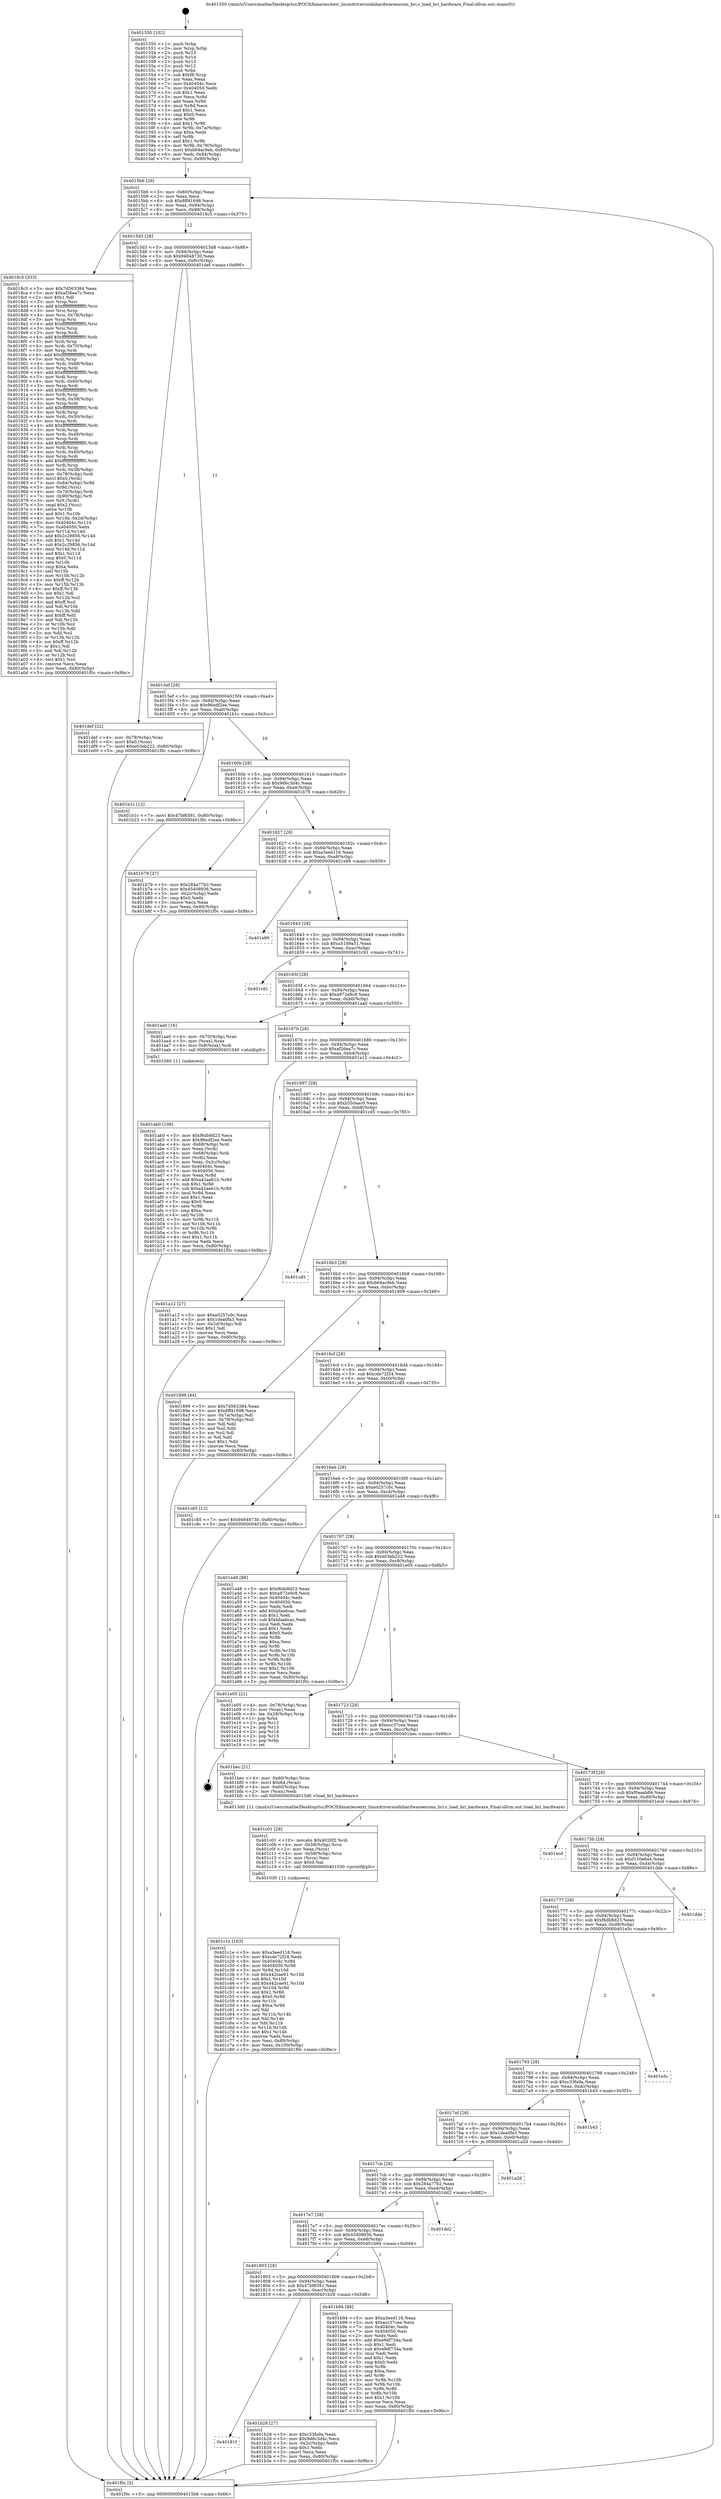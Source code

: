 digraph "0x401550" {
  label = "0x401550 (/mnt/c/Users/mathe/Desktop/tcc/POCII/binaries/extr_linuxdriversisdnhardwareeicons_bri.c_load_bri_hardware_Final-ollvm.out::main(0))"
  labelloc = "t"
  node[shape=record]

  Entry [label="",width=0.3,height=0.3,shape=circle,fillcolor=black,style=filled]
  "0x4015b6" [label="{
     0x4015b6 [29]\l
     | [instrs]\l
     &nbsp;&nbsp;0x4015b6 \<+3\>: mov -0x80(%rbp),%eax\l
     &nbsp;&nbsp;0x4015b9 \<+2\>: mov %eax,%ecx\l
     &nbsp;&nbsp;0x4015bb \<+6\>: sub $0x8ff41698,%ecx\l
     &nbsp;&nbsp;0x4015c1 \<+6\>: mov %eax,-0x94(%rbp)\l
     &nbsp;&nbsp;0x4015c7 \<+6\>: mov %ecx,-0x98(%rbp)\l
     &nbsp;&nbsp;0x4015cd \<+6\>: je 00000000004018c5 \<main+0x375\>\l
  }"]
  "0x4018c5" [label="{
     0x4018c5 [333]\l
     | [instrs]\l
     &nbsp;&nbsp;0x4018c5 \<+5\>: mov $0x7d563384,%eax\l
     &nbsp;&nbsp;0x4018ca \<+5\>: mov $0xaf26ea7c,%ecx\l
     &nbsp;&nbsp;0x4018cf \<+2\>: mov $0x1,%dl\l
     &nbsp;&nbsp;0x4018d1 \<+3\>: mov %rsp,%rsi\l
     &nbsp;&nbsp;0x4018d4 \<+4\>: add $0xfffffffffffffff0,%rsi\l
     &nbsp;&nbsp;0x4018d8 \<+3\>: mov %rsi,%rsp\l
     &nbsp;&nbsp;0x4018db \<+4\>: mov %rsi,-0x78(%rbp)\l
     &nbsp;&nbsp;0x4018df \<+3\>: mov %rsp,%rsi\l
     &nbsp;&nbsp;0x4018e2 \<+4\>: add $0xfffffffffffffff0,%rsi\l
     &nbsp;&nbsp;0x4018e6 \<+3\>: mov %rsi,%rsp\l
     &nbsp;&nbsp;0x4018e9 \<+3\>: mov %rsp,%rdi\l
     &nbsp;&nbsp;0x4018ec \<+4\>: add $0xfffffffffffffff0,%rdi\l
     &nbsp;&nbsp;0x4018f0 \<+3\>: mov %rdi,%rsp\l
     &nbsp;&nbsp;0x4018f3 \<+4\>: mov %rdi,-0x70(%rbp)\l
     &nbsp;&nbsp;0x4018f7 \<+3\>: mov %rsp,%rdi\l
     &nbsp;&nbsp;0x4018fa \<+4\>: add $0xfffffffffffffff0,%rdi\l
     &nbsp;&nbsp;0x4018fe \<+3\>: mov %rdi,%rsp\l
     &nbsp;&nbsp;0x401901 \<+4\>: mov %rdi,-0x68(%rbp)\l
     &nbsp;&nbsp;0x401905 \<+3\>: mov %rsp,%rdi\l
     &nbsp;&nbsp;0x401908 \<+4\>: add $0xfffffffffffffff0,%rdi\l
     &nbsp;&nbsp;0x40190c \<+3\>: mov %rdi,%rsp\l
     &nbsp;&nbsp;0x40190f \<+4\>: mov %rdi,-0x60(%rbp)\l
     &nbsp;&nbsp;0x401913 \<+3\>: mov %rsp,%rdi\l
     &nbsp;&nbsp;0x401916 \<+4\>: add $0xfffffffffffffff0,%rdi\l
     &nbsp;&nbsp;0x40191a \<+3\>: mov %rdi,%rsp\l
     &nbsp;&nbsp;0x40191d \<+4\>: mov %rdi,-0x58(%rbp)\l
     &nbsp;&nbsp;0x401921 \<+3\>: mov %rsp,%rdi\l
     &nbsp;&nbsp;0x401924 \<+4\>: add $0xfffffffffffffff0,%rdi\l
     &nbsp;&nbsp;0x401928 \<+3\>: mov %rdi,%rsp\l
     &nbsp;&nbsp;0x40192b \<+4\>: mov %rdi,-0x50(%rbp)\l
     &nbsp;&nbsp;0x40192f \<+3\>: mov %rsp,%rdi\l
     &nbsp;&nbsp;0x401932 \<+4\>: add $0xfffffffffffffff0,%rdi\l
     &nbsp;&nbsp;0x401936 \<+3\>: mov %rdi,%rsp\l
     &nbsp;&nbsp;0x401939 \<+4\>: mov %rdi,-0x48(%rbp)\l
     &nbsp;&nbsp;0x40193d \<+3\>: mov %rsp,%rdi\l
     &nbsp;&nbsp;0x401940 \<+4\>: add $0xfffffffffffffff0,%rdi\l
     &nbsp;&nbsp;0x401944 \<+3\>: mov %rdi,%rsp\l
     &nbsp;&nbsp;0x401947 \<+4\>: mov %rdi,-0x40(%rbp)\l
     &nbsp;&nbsp;0x40194b \<+3\>: mov %rsp,%rdi\l
     &nbsp;&nbsp;0x40194e \<+4\>: add $0xfffffffffffffff0,%rdi\l
     &nbsp;&nbsp;0x401952 \<+3\>: mov %rdi,%rsp\l
     &nbsp;&nbsp;0x401955 \<+4\>: mov %rdi,-0x38(%rbp)\l
     &nbsp;&nbsp;0x401959 \<+4\>: mov -0x78(%rbp),%rdi\l
     &nbsp;&nbsp;0x40195d \<+6\>: movl $0x0,(%rdi)\l
     &nbsp;&nbsp;0x401963 \<+7\>: mov -0x84(%rbp),%r8d\l
     &nbsp;&nbsp;0x40196a \<+3\>: mov %r8d,(%rsi)\l
     &nbsp;&nbsp;0x40196d \<+4\>: mov -0x70(%rbp),%rdi\l
     &nbsp;&nbsp;0x401971 \<+7\>: mov -0x90(%rbp),%r9\l
     &nbsp;&nbsp;0x401978 \<+3\>: mov %r9,(%rdi)\l
     &nbsp;&nbsp;0x40197b \<+3\>: cmpl $0x2,(%rsi)\l
     &nbsp;&nbsp;0x40197e \<+4\>: setne %r10b\l
     &nbsp;&nbsp;0x401982 \<+4\>: and $0x1,%r10b\l
     &nbsp;&nbsp;0x401986 \<+4\>: mov %r10b,-0x2d(%rbp)\l
     &nbsp;&nbsp;0x40198a \<+8\>: mov 0x40404c,%r11d\l
     &nbsp;&nbsp;0x401992 \<+7\>: mov 0x404050,%ebx\l
     &nbsp;&nbsp;0x401999 \<+3\>: mov %r11d,%r14d\l
     &nbsp;&nbsp;0x40199c \<+7\>: add $0x2c29856,%r14d\l
     &nbsp;&nbsp;0x4019a3 \<+4\>: sub $0x1,%r14d\l
     &nbsp;&nbsp;0x4019a7 \<+7\>: sub $0x2c29856,%r14d\l
     &nbsp;&nbsp;0x4019ae \<+4\>: imul %r14d,%r11d\l
     &nbsp;&nbsp;0x4019b2 \<+4\>: and $0x1,%r11d\l
     &nbsp;&nbsp;0x4019b6 \<+4\>: cmp $0x0,%r11d\l
     &nbsp;&nbsp;0x4019ba \<+4\>: sete %r10b\l
     &nbsp;&nbsp;0x4019be \<+3\>: cmp $0xa,%ebx\l
     &nbsp;&nbsp;0x4019c1 \<+4\>: setl %r15b\l
     &nbsp;&nbsp;0x4019c5 \<+3\>: mov %r10b,%r12b\l
     &nbsp;&nbsp;0x4019c8 \<+4\>: xor $0xff,%r12b\l
     &nbsp;&nbsp;0x4019cc \<+3\>: mov %r15b,%r13b\l
     &nbsp;&nbsp;0x4019cf \<+4\>: xor $0xff,%r13b\l
     &nbsp;&nbsp;0x4019d3 \<+3\>: xor $0x1,%dl\l
     &nbsp;&nbsp;0x4019d6 \<+3\>: mov %r12b,%sil\l
     &nbsp;&nbsp;0x4019d9 \<+4\>: and $0xff,%sil\l
     &nbsp;&nbsp;0x4019dd \<+3\>: and %dl,%r10b\l
     &nbsp;&nbsp;0x4019e0 \<+3\>: mov %r13b,%dil\l
     &nbsp;&nbsp;0x4019e3 \<+4\>: and $0xff,%dil\l
     &nbsp;&nbsp;0x4019e7 \<+3\>: and %dl,%r15b\l
     &nbsp;&nbsp;0x4019ea \<+3\>: or %r10b,%sil\l
     &nbsp;&nbsp;0x4019ed \<+3\>: or %r15b,%dil\l
     &nbsp;&nbsp;0x4019f0 \<+3\>: xor %dil,%sil\l
     &nbsp;&nbsp;0x4019f3 \<+3\>: or %r13b,%r12b\l
     &nbsp;&nbsp;0x4019f6 \<+4\>: xor $0xff,%r12b\l
     &nbsp;&nbsp;0x4019fa \<+3\>: or $0x1,%dl\l
     &nbsp;&nbsp;0x4019fd \<+3\>: and %dl,%r12b\l
     &nbsp;&nbsp;0x401a00 \<+3\>: or %r12b,%sil\l
     &nbsp;&nbsp;0x401a03 \<+4\>: test $0x1,%sil\l
     &nbsp;&nbsp;0x401a07 \<+3\>: cmovne %ecx,%eax\l
     &nbsp;&nbsp;0x401a0a \<+3\>: mov %eax,-0x80(%rbp)\l
     &nbsp;&nbsp;0x401a0d \<+5\>: jmp 0000000000401f0c \<main+0x9bc\>\l
  }"]
  "0x4015d3" [label="{
     0x4015d3 [28]\l
     | [instrs]\l
     &nbsp;&nbsp;0x4015d3 \<+5\>: jmp 00000000004015d8 \<main+0x88\>\l
     &nbsp;&nbsp;0x4015d8 \<+6\>: mov -0x94(%rbp),%eax\l
     &nbsp;&nbsp;0x4015de \<+5\>: sub $0x94848730,%eax\l
     &nbsp;&nbsp;0x4015e3 \<+6\>: mov %eax,-0x9c(%rbp)\l
     &nbsp;&nbsp;0x4015e9 \<+6\>: je 0000000000401def \<main+0x89f\>\l
  }"]
  Exit [label="",width=0.3,height=0.3,shape=circle,fillcolor=black,style=filled,peripheries=2]
  "0x401def" [label="{
     0x401def [22]\l
     | [instrs]\l
     &nbsp;&nbsp;0x401def \<+4\>: mov -0x78(%rbp),%rax\l
     &nbsp;&nbsp;0x401df3 \<+6\>: movl $0x0,(%rax)\l
     &nbsp;&nbsp;0x401df9 \<+7\>: movl $0xe03eb222,-0x80(%rbp)\l
     &nbsp;&nbsp;0x401e00 \<+5\>: jmp 0000000000401f0c \<main+0x9bc\>\l
  }"]
  "0x4015ef" [label="{
     0x4015ef [28]\l
     | [instrs]\l
     &nbsp;&nbsp;0x4015ef \<+5\>: jmp 00000000004015f4 \<main+0xa4\>\l
     &nbsp;&nbsp;0x4015f4 \<+6\>: mov -0x94(%rbp),%eax\l
     &nbsp;&nbsp;0x4015fa \<+5\>: sub $0x96edf2ee,%eax\l
     &nbsp;&nbsp;0x4015ff \<+6\>: mov %eax,-0xa0(%rbp)\l
     &nbsp;&nbsp;0x401605 \<+6\>: je 0000000000401b1c \<main+0x5cc\>\l
  }"]
  "0x401c1e" [label="{
     0x401c1e [103]\l
     | [instrs]\l
     &nbsp;&nbsp;0x401c1e \<+5\>: mov $0xa3eed116,%esi\l
     &nbsp;&nbsp;0x401c23 \<+5\>: mov $0xcde72f24,%edx\l
     &nbsp;&nbsp;0x401c28 \<+8\>: mov 0x40404c,%r8d\l
     &nbsp;&nbsp;0x401c30 \<+8\>: mov 0x404050,%r9d\l
     &nbsp;&nbsp;0x401c38 \<+3\>: mov %r8d,%r10d\l
     &nbsp;&nbsp;0x401c3b \<+7\>: sub $0x442cae91,%r10d\l
     &nbsp;&nbsp;0x401c42 \<+4\>: sub $0x1,%r10d\l
     &nbsp;&nbsp;0x401c46 \<+7\>: add $0x442cae91,%r10d\l
     &nbsp;&nbsp;0x401c4d \<+4\>: imul %r10d,%r8d\l
     &nbsp;&nbsp;0x401c51 \<+4\>: and $0x1,%r8d\l
     &nbsp;&nbsp;0x401c55 \<+4\>: cmp $0x0,%r8d\l
     &nbsp;&nbsp;0x401c59 \<+4\>: sete %r11b\l
     &nbsp;&nbsp;0x401c5d \<+4\>: cmp $0xa,%r9d\l
     &nbsp;&nbsp;0x401c61 \<+3\>: setl %bl\l
     &nbsp;&nbsp;0x401c64 \<+3\>: mov %r11b,%r14b\l
     &nbsp;&nbsp;0x401c67 \<+3\>: and %bl,%r14b\l
     &nbsp;&nbsp;0x401c6a \<+3\>: xor %bl,%r11b\l
     &nbsp;&nbsp;0x401c6d \<+3\>: or %r11b,%r14b\l
     &nbsp;&nbsp;0x401c70 \<+4\>: test $0x1,%r14b\l
     &nbsp;&nbsp;0x401c74 \<+3\>: cmovne %edx,%esi\l
     &nbsp;&nbsp;0x401c77 \<+3\>: mov %esi,-0x80(%rbp)\l
     &nbsp;&nbsp;0x401c7a \<+6\>: mov %eax,-0x100(%rbp)\l
     &nbsp;&nbsp;0x401c80 \<+5\>: jmp 0000000000401f0c \<main+0x9bc\>\l
  }"]
  "0x401b1c" [label="{
     0x401b1c [12]\l
     | [instrs]\l
     &nbsp;&nbsp;0x401b1c \<+7\>: movl $0x47bf6591,-0x80(%rbp)\l
     &nbsp;&nbsp;0x401b23 \<+5\>: jmp 0000000000401f0c \<main+0x9bc\>\l
  }"]
  "0x40160b" [label="{
     0x40160b [28]\l
     | [instrs]\l
     &nbsp;&nbsp;0x40160b \<+5\>: jmp 0000000000401610 \<main+0xc0\>\l
     &nbsp;&nbsp;0x401610 \<+6\>: mov -0x94(%rbp),%eax\l
     &nbsp;&nbsp;0x401616 \<+5\>: sub $0x9d6c3d4c,%eax\l
     &nbsp;&nbsp;0x40161b \<+6\>: mov %eax,-0xa4(%rbp)\l
     &nbsp;&nbsp;0x401621 \<+6\>: je 0000000000401b79 \<main+0x629\>\l
  }"]
  "0x401c01" [label="{
     0x401c01 [29]\l
     | [instrs]\l
     &nbsp;&nbsp;0x401c01 \<+10\>: movabs $0x4020f2,%rdi\l
     &nbsp;&nbsp;0x401c0b \<+4\>: mov -0x58(%rbp),%rcx\l
     &nbsp;&nbsp;0x401c0f \<+2\>: mov %eax,(%rcx)\l
     &nbsp;&nbsp;0x401c11 \<+4\>: mov -0x58(%rbp),%rcx\l
     &nbsp;&nbsp;0x401c15 \<+2\>: mov (%rcx),%esi\l
     &nbsp;&nbsp;0x401c17 \<+2\>: mov $0x0,%al\l
     &nbsp;&nbsp;0x401c19 \<+5\>: call 0000000000401030 \<printf@plt\>\l
     | [calls]\l
     &nbsp;&nbsp;0x401030 \{1\} (unknown)\l
  }"]
  "0x401b79" [label="{
     0x401b79 [27]\l
     | [instrs]\l
     &nbsp;&nbsp;0x401b79 \<+5\>: mov $0x284a77b2,%eax\l
     &nbsp;&nbsp;0x401b7e \<+5\>: mov $0x45408936,%ecx\l
     &nbsp;&nbsp;0x401b83 \<+3\>: mov -0x2c(%rbp),%edx\l
     &nbsp;&nbsp;0x401b86 \<+3\>: cmp $0x0,%edx\l
     &nbsp;&nbsp;0x401b89 \<+3\>: cmove %ecx,%eax\l
     &nbsp;&nbsp;0x401b8c \<+3\>: mov %eax,-0x80(%rbp)\l
     &nbsp;&nbsp;0x401b8f \<+5\>: jmp 0000000000401f0c \<main+0x9bc\>\l
  }"]
  "0x401627" [label="{
     0x401627 [28]\l
     | [instrs]\l
     &nbsp;&nbsp;0x401627 \<+5\>: jmp 000000000040162c \<main+0xdc\>\l
     &nbsp;&nbsp;0x40162c \<+6\>: mov -0x94(%rbp),%eax\l
     &nbsp;&nbsp;0x401632 \<+5\>: sub $0xa3eed116,%eax\l
     &nbsp;&nbsp;0x401637 \<+6\>: mov %eax,-0xa8(%rbp)\l
     &nbsp;&nbsp;0x40163d \<+6\>: je 0000000000401e89 \<main+0x939\>\l
  }"]
  "0x40181f" [label="{
     0x40181f\l
  }", style=dashed]
  "0x401e89" [label="{
     0x401e89\l
  }", style=dashed]
  "0x401643" [label="{
     0x401643 [28]\l
     | [instrs]\l
     &nbsp;&nbsp;0x401643 \<+5\>: jmp 0000000000401648 \<main+0xf8\>\l
     &nbsp;&nbsp;0x401648 \<+6\>: mov -0x94(%rbp),%eax\l
     &nbsp;&nbsp;0x40164e \<+5\>: sub $0xa5189a51,%eax\l
     &nbsp;&nbsp;0x401653 \<+6\>: mov %eax,-0xac(%rbp)\l
     &nbsp;&nbsp;0x401659 \<+6\>: je 0000000000401c91 \<main+0x741\>\l
  }"]
  "0x401b28" [label="{
     0x401b28 [27]\l
     | [instrs]\l
     &nbsp;&nbsp;0x401b28 \<+5\>: mov $0xc33fa9a,%eax\l
     &nbsp;&nbsp;0x401b2d \<+5\>: mov $0x9d6c3d4c,%ecx\l
     &nbsp;&nbsp;0x401b32 \<+3\>: mov -0x2c(%rbp),%edx\l
     &nbsp;&nbsp;0x401b35 \<+3\>: cmp $0x1,%edx\l
     &nbsp;&nbsp;0x401b38 \<+3\>: cmovl %ecx,%eax\l
     &nbsp;&nbsp;0x401b3b \<+3\>: mov %eax,-0x80(%rbp)\l
     &nbsp;&nbsp;0x401b3e \<+5\>: jmp 0000000000401f0c \<main+0x9bc\>\l
  }"]
  "0x401c91" [label="{
     0x401c91\l
  }", style=dashed]
  "0x40165f" [label="{
     0x40165f [28]\l
     | [instrs]\l
     &nbsp;&nbsp;0x40165f \<+5\>: jmp 0000000000401664 \<main+0x114\>\l
     &nbsp;&nbsp;0x401664 \<+6\>: mov -0x94(%rbp),%eax\l
     &nbsp;&nbsp;0x40166a \<+5\>: sub $0xa972e9c8,%eax\l
     &nbsp;&nbsp;0x40166f \<+6\>: mov %eax,-0xb0(%rbp)\l
     &nbsp;&nbsp;0x401675 \<+6\>: je 0000000000401aa0 \<main+0x550\>\l
  }"]
  "0x401803" [label="{
     0x401803 [28]\l
     | [instrs]\l
     &nbsp;&nbsp;0x401803 \<+5\>: jmp 0000000000401808 \<main+0x2b8\>\l
     &nbsp;&nbsp;0x401808 \<+6\>: mov -0x94(%rbp),%eax\l
     &nbsp;&nbsp;0x40180e \<+5\>: sub $0x47bf6591,%eax\l
     &nbsp;&nbsp;0x401813 \<+6\>: mov %eax,-0xec(%rbp)\l
     &nbsp;&nbsp;0x401819 \<+6\>: je 0000000000401b28 \<main+0x5d8\>\l
  }"]
  "0x401aa0" [label="{
     0x401aa0 [16]\l
     | [instrs]\l
     &nbsp;&nbsp;0x401aa0 \<+4\>: mov -0x70(%rbp),%rax\l
     &nbsp;&nbsp;0x401aa4 \<+3\>: mov (%rax),%rax\l
     &nbsp;&nbsp;0x401aa7 \<+4\>: mov 0x8(%rax),%rdi\l
     &nbsp;&nbsp;0x401aab \<+5\>: call 0000000000401040 \<atoi@plt\>\l
     | [calls]\l
     &nbsp;&nbsp;0x401040 \{1\} (unknown)\l
  }"]
  "0x40167b" [label="{
     0x40167b [28]\l
     | [instrs]\l
     &nbsp;&nbsp;0x40167b \<+5\>: jmp 0000000000401680 \<main+0x130\>\l
     &nbsp;&nbsp;0x401680 \<+6\>: mov -0x94(%rbp),%eax\l
     &nbsp;&nbsp;0x401686 \<+5\>: sub $0xaf26ea7c,%eax\l
     &nbsp;&nbsp;0x40168b \<+6\>: mov %eax,-0xb4(%rbp)\l
     &nbsp;&nbsp;0x401691 \<+6\>: je 0000000000401a12 \<main+0x4c2\>\l
  }"]
  "0x401b94" [label="{
     0x401b94 [88]\l
     | [instrs]\l
     &nbsp;&nbsp;0x401b94 \<+5\>: mov $0xa3eed116,%eax\l
     &nbsp;&nbsp;0x401b99 \<+5\>: mov $0xecc37cee,%ecx\l
     &nbsp;&nbsp;0x401b9e \<+7\>: mov 0x40404c,%edx\l
     &nbsp;&nbsp;0x401ba5 \<+7\>: mov 0x404050,%esi\l
     &nbsp;&nbsp;0x401bac \<+2\>: mov %edx,%edi\l
     &nbsp;&nbsp;0x401bae \<+6\>: add $0xe9df734a,%edi\l
     &nbsp;&nbsp;0x401bb4 \<+3\>: sub $0x1,%edi\l
     &nbsp;&nbsp;0x401bb7 \<+6\>: sub $0xe9df734a,%edi\l
     &nbsp;&nbsp;0x401bbd \<+3\>: imul %edi,%edx\l
     &nbsp;&nbsp;0x401bc0 \<+3\>: and $0x1,%edx\l
     &nbsp;&nbsp;0x401bc3 \<+3\>: cmp $0x0,%edx\l
     &nbsp;&nbsp;0x401bc6 \<+4\>: sete %r8b\l
     &nbsp;&nbsp;0x401bca \<+3\>: cmp $0xa,%esi\l
     &nbsp;&nbsp;0x401bcd \<+4\>: setl %r9b\l
     &nbsp;&nbsp;0x401bd1 \<+3\>: mov %r8b,%r10b\l
     &nbsp;&nbsp;0x401bd4 \<+3\>: and %r9b,%r10b\l
     &nbsp;&nbsp;0x401bd7 \<+3\>: xor %r9b,%r8b\l
     &nbsp;&nbsp;0x401bda \<+3\>: or %r8b,%r10b\l
     &nbsp;&nbsp;0x401bdd \<+4\>: test $0x1,%r10b\l
     &nbsp;&nbsp;0x401be1 \<+3\>: cmovne %ecx,%eax\l
     &nbsp;&nbsp;0x401be4 \<+3\>: mov %eax,-0x80(%rbp)\l
     &nbsp;&nbsp;0x401be7 \<+5\>: jmp 0000000000401f0c \<main+0x9bc\>\l
  }"]
  "0x401a12" [label="{
     0x401a12 [27]\l
     | [instrs]\l
     &nbsp;&nbsp;0x401a12 \<+5\>: mov $0xe0257c0c,%eax\l
     &nbsp;&nbsp;0x401a17 \<+5\>: mov $0x1dea0fa3,%ecx\l
     &nbsp;&nbsp;0x401a1c \<+3\>: mov -0x2d(%rbp),%dl\l
     &nbsp;&nbsp;0x401a1f \<+3\>: test $0x1,%dl\l
     &nbsp;&nbsp;0x401a22 \<+3\>: cmovne %ecx,%eax\l
     &nbsp;&nbsp;0x401a25 \<+3\>: mov %eax,-0x80(%rbp)\l
     &nbsp;&nbsp;0x401a28 \<+5\>: jmp 0000000000401f0c \<main+0x9bc\>\l
  }"]
  "0x401697" [label="{
     0x401697 [28]\l
     | [instrs]\l
     &nbsp;&nbsp;0x401697 \<+5\>: jmp 000000000040169c \<main+0x14c\>\l
     &nbsp;&nbsp;0x40169c \<+6\>: mov -0x94(%rbp),%eax\l
     &nbsp;&nbsp;0x4016a2 \<+5\>: sub $0xb350aac0,%eax\l
     &nbsp;&nbsp;0x4016a7 \<+6\>: mov %eax,-0xb8(%rbp)\l
     &nbsp;&nbsp;0x4016ad \<+6\>: je 0000000000401cd5 \<main+0x785\>\l
  }"]
  "0x4017e7" [label="{
     0x4017e7 [28]\l
     | [instrs]\l
     &nbsp;&nbsp;0x4017e7 \<+5\>: jmp 00000000004017ec \<main+0x29c\>\l
     &nbsp;&nbsp;0x4017ec \<+6\>: mov -0x94(%rbp),%eax\l
     &nbsp;&nbsp;0x4017f2 \<+5\>: sub $0x45408936,%eax\l
     &nbsp;&nbsp;0x4017f7 \<+6\>: mov %eax,-0xe8(%rbp)\l
     &nbsp;&nbsp;0x4017fd \<+6\>: je 0000000000401b94 \<main+0x644\>\l
  }"]
  "0x401cd5" [label="{
     0x401cd5\l
  }", style=dashed]
  "0x4016b3" [label="{
     0x4016b3 [28]\l
     | [instrs]\l
     &nbsp;&nbsp;0x4016b3 \<+5\>: jmp 00000000004016b8 \<main+0x168\>\l
     &nbsp;&nbsp;0x4016b8 \<+6\>: mov -0x94(%rbp),%eax\l
     &nbsp;&nbsp;0x4016be \<+5\>: sub $0xb64ac9eb,%eax\l
     &nbsp;&nbsp;0x4016c3 \<+6\>: mov %eax,-0xbc(%rbp)\l
     &nbsp;&nbsp;0x4016c9 \<+6\>: je 0000000000401899 \<main+0x349\>\l
  }"]
  "0x401dd2" [label="{
     0x401dd2\l
  }", style=dashed]
  "0x401899" [label="{
     0x401899 [44]\l
     | [instrs]\l
     &nbsp;&nbsp;0x401899 \<+5\>: mov $0x7d563384,%eax\l
     &nbsp;&nbsp;0x40189e \<+5\>: mov $0x8ff41698,%ecx\l
     &nbsp;&nbsp;0x4018a3 \<+3\>: mov -0x7a(%rbp),%dl\l
     &nbsp;&nbsp;0x4018a6 \<+4\>: mov -0x79(%rbp),%sil\l
     &nbsp;&nbsp;0x4018aa \<+3\>: mov %dl,%dil\l
     &nbsp;&nbsp;0x4018ad \<+3\>: and %sil,%dil\l
     &nbsp;&nbsp;0x4018b0 \<+3\>: xor %sil,%dl\l
     &nbsp;&nbsp;0x4018b3 \<+3\>: or %dl,%dil\l
     &nbsp;&nbsp;0x4018b6 \<+4\>: test $0x1,%dil\l
     &nbsp;&nbsp;0x4018ba \<+3\>: cmovne %ecx,%eax\l
     &nbsp;&nbsp;0x4018bd \<+3\>: mov %eax,-0x80(%rbp)\l
     &nbsp;&nbsp;0x4018c0 \<+5\>: jmp 0000000000401f0c \<main+0x9bc\>\l
  }"]
  "0x4016cf" [label="{
     0x4016cf [28]\l
     | [instrs]\l
     &nbsp;&nbsp;0x4016cf \<+5\>: jmp 00000000004016d4 \<main+0x184\>\l
     &nbsp;&nbsp;0x4016d4 \<+6\>: mov -0x94(%rbp),%eax\l
     &nbsp;&nbsp;0x4016da \<+5\>: sub $0xcde72f24,%eax\l
     &nbsp;&nbsp;0x4016df \<+6\>: mov %eax,-0xc0(%rbp)\l
     &nbsp;&nbsp;0x4016e5 \<+6\>: je 0000000000401c85 \<main+0x735\>\l
  }"]
  "0x401f0c" [label="{
     0x401f0c [5]\l
     | [instrs]\l
     &nbsp;&nbsp;0x401f0c \<+5\>: jmp 00000000004015b6 \<main+0x66\>\l
  }"]
  "0x401550" [label="{
     0x401550 [102]\l
     | [instrs]\l
     &nbsp;&nbsp;0x401550 \<+1\>: push %rbp\l
     &nbsp;&nbsp;0x401551 \<+3\>: mov %rsp,%rbp\l
     &nbsp;&nbsp;0x401554 \<+2\>: push %r15\l
     &nbsp;&nbsp;0x401556 \<+2\>: push %r14\l
     &nbsp;&nbsp;0x401558 \<+2\>: push %r13\l
     &nbsp;&nbsp;0x40155a \<+2\>: push %r12\l
     &nbsp;&nbsp;0x40155c \<+1\>: push %rbx\l
     &nbsp;&nbsp;0x40155d \<+7\>: sub $0xf8,%rsp\l
     &nbsp;&nbsp;0x401564 \<+2\>: xor %eax,%eax\l
     &nbsp;&nbsp;0x401566 \<+7\>: mov 0x40404c,%ecx\l
     &nbsp;&nbsp;0x40156d \<+7\>: mov 0x404050,%edx\l
     &nbsp;&nbsp;0x401574 \<+3\>: sub $0x1,%eax\l
     &nbsp;&nbsp;0x401577 \<+3\>: mov %ecx,%r8d\l
     &nbsp;&nbsp;0x40157a \<+3\>: add %eax,%r8d\l
     &nbsp;&nbsp;0x40157d \<+4\>: imul %r8d,%ecx\l
     &nbsp;&nbsp;0x401581 \<+3\>: and $0x1,%ecx\l
     &nbsp;&nbsp;0x401584 \<+3\>: cmp $0x0,%ecx\l
     &nbsp;&nbsp;0x401587 \<+4\>: sete %r9b\l
     &nbsp;&nbsp;0x40158b \<+4\>: and $0x1,%r9b\l
     &nbsp;&nbsp;0x40158f \<+4\>: mov %r9b,-0x7a(%rbp)\l
     &nbsp;&nbsp;0x401593 \<+3\>: cmp $0xa,%edx\l
     &nbsp;&nbsp;0x401596 \<+4\>: setl %r9b\l
     &nbsp;&nbsp;0x40159a \<+4\>: and $0x1,%r9b\l
     &nbsp;&nbsp;0x40159e \<+4\>: mov %r9b,-0x79(%rbp)\l
     &nbsp;&nbsp;0x4015a2 \<+7\>: movl $0xb64ac9eb,-0x80(%rbp)\l
     &nbsp;&nbsp;0x4015a9 \<+6\>: mov %edi,-0x84(%rbp)\l
     &nbsp;&nbsp;0x4015af \<+7\>: mov %rsi,-0x90(%rbp)\l
  }"]
  "0x4017cb" [label="{
     0x4017cb [28]\l
     | [instrs]\l
     &nbsp;&nbsp;0x4017cb \<+5\>: jmp 00000000004017d0 \<main+0x280\>\l
     &nbsp;&nbsp;0x4017d0 \<+6\>: mov -0x94(%rbp),%eax\l
     &nbsp;&nbsp;0x4017d6 \<+5\>: sub $0x284a77b2,%eax\l
     &nbsp;&nbsp;0x4017db \<+6\>: mov %eax,-0xe4(%rbp)\l
     &nbsp;&nbsp;0x4017e1 \<+6\>: je 0000000000401dd2 \<main+0x882\>\l
  }"]
  "0x401a2d" [label="{
     0x401a2d\l
  }", style=dashed]
  "0x401c85" [label="{
     0x401c85 [12]\l
     | [instrs]\l
     &nbsp;&nbsp;0x401c85 \<+7\>: movl $0x94848730,-0x80(%rbp)\l
     &nbsp;&nbsp;0x401c8c \<+5\>: jmp 0000000000401f0c \<main+0x9bc\>\l
  }"]
  "0x4016eb" [label="{
     0x4016eb [28]\l
     | [instrs]\l
     &nbsp;&nbsp;0x4016eb \<+5\>: jmp 00000000004016f0 \<main+0x1a0\>\l
     &nbsp;&nbsp;0x4016f0 \<+6\>: mov -0x94(%rbp),%eax\l
     &nbsp;&nbsp;0x4016f6 \<+5\>: sub $0xe0257c0c,%eax\l
     &nbsp;&nbsp;0x4016fb \<+6\>: mov %eax,-0xc4(%rbp)\l
     &nbsp;&nbsp;0x401701 \<+6\>: je 0000000000401a48 \<main+0x4f8\>\l
  }"]
  "0x4017af" [label="{
     0x4017af [28]\l
     | [instrs]\l
     &nbsp;&nbsp;0x4017af \<+5\>: jmp 00000000004017b4 \<main+0x264\>\l
     &nbsp;&nbsp;0x4017b4 \<+6\>: mov -0x94(%rbp),%eax\l
     &nbsp;&nbsp;0x4017ba \<+5\>: sub $0x1dea0fa3,%eax\l
     &nbsp;&nbsp;0x4017bf \<+6\>: mov %eax,-0xe0(%rbp)\l
     &nbsp;&nbsp;0x4017c5 \<+6\>: je 0000000000401a2d \<main+0x4dd\>\l
  }"]
  "0x401a48" [label="{
     0x401a48 [88]\l
     | [instrs]\l
     &nbsp;&nbsp;0x401a48 \<+5\>: mov $0xf6db8d23,%eax\l
     &nbsp;&nbsp;0x401a4d \<+5\>: mov $0xa972e9c8,%ecx\l
     &nbsp;&nbsp;0x401a52 \<+7\>: mov 0x40404c,%edx\l
     &nbsp;&nbsp;0x401a59 \<+7\>: mov 0x404050,%esi\l
     &nbsp;&nbsp;0x401a60 \<+2\>: mov %edx,%edi\l
     &nbsp;&nbsp;0x401a62 \<+6\>: add $0xbfaa6cac,%edi\l
     &nbsp;&nbsp;0x401a68 \<+3\>: sub $0x1,%edi\l
     &nbsp;&nbsp;0x401a6b \<+6\>: sub $0xbfaa6cac,%edi\l
     &nbsp;&nbsp;0x401a71 \<+3\>: imul %edi,%edx\l
     &nbsp;&nbsp;0x401a74 \<+3\>: and $0x1,%edx\l
     &nbsp;&nbsp;0x401a77 \<+3\>: cmp $0x0,%edx\l
     &nbsp;&nbsp;0x401a7a \<+4\>: sete %r8b\l
     &nbsp;&nbsp;0x401a7e \<+3\>: cmp $0xa,%esi\l
     &nbsp;&nbsp;0x401a81 \<+4\>: setl %r9b\l
     &nbsp;&nbsp;0x401a85 \<+3\>: mov %r8b,%r10b\l
     &nbsp;&nbsp;0x401a88 \<+3\>: and %r9b,%r10b\l
     &nbsp;&nbsp;0x401a8b \<+3\>: xor %r9b,%r8b\l
     &nbsp;&nbsp;0x401a8e \<+3\>: or %r8b,%r10b\l
     &nbsp;&nbsp;0x401a91 \<+4\>: test $0x1,%r10b\l
     &nbsp;&nbsp;0x401a95 \<+3\>: cmovne %ecx,%eax\l
     &nbsp;&nbsp;0x401a98 \<+3\>: mov %eax,-0x80(%rbp)\l
     &nbsp;&nbsp;0x401a9b \<+5\>: jmp 0000000000401f0c \<main+0x9bc\>\l
  }"]
  "0x401707" [label="{
     0x401707 [28]\l
     | [instrs]\l
     &nbsp;&nbsp;0x401707 \<+5\>: jmp 000000000040170c \<main+0x1bc\>\l
     &nbsp;&nbsp;0x40170c \<+6\>: mov -0x94(%rbp),%eax\l
     &nbsp;&nbsp;0x401712 \<+5\>: sub $0xe03eb222,%eax\l
     &nbsp;&nbsp;0x401717 \<+6\>: mov %eax,-0xc8(%rbp)\l
     &nbsp;&nbsp;0x40171d \<+6\>: je 0000000000401e05 \<main+0x8b5\>\l
  }"]
  "0x401ab0" [label="{
     0x401ab0 [108]\l
     | [instrs]\l
     &nbsp;&nbsp;0x401ab0 \<+5\>: mov $0xf6db8d23,%ecx\l
     &nbsp;&nbsp;0x401ab5 \<+5\>: mov $0x96edf2ee,%edx\l
     &nbsp;&nbsp;0x401aba \<+4\>: mov -0x68(%rbp),%rdi\l
     &nbsp;&nbsp;0x401abe \<+2\>: mov %eax,(%rdi)\l
     &nbsp;&nbsp;0x401ac0 \<+4\>: mov -0x68(%rbp),%rdi\l
     &nbsp;&nbsp;0x401ac4 \<+2\>: mov (%rdi),%eax\l
     &nbsp;&nbsp;0x401ac6 \<+3\>: mov %eax,-0x2c(%rbp)\l
     &nbsp;&nbsp;0x401ac9 \<+7\>: mov 0x40404c,%eax\l
     &nbsp;&nbsp;0x401ad0 \<+7\>: mov 0x404050,%esi\l
     &nbsp;&nbsp;0x401ad7 \<+3\>: mov %eax,%r8d\l
     &nbsp;&nbsp;0x401ada \<+7\>: add $0xa42aeb1b,%r8d\l
     &nbsp;&nbsp;0x401ae1 \<+4\>: sub $0x1,%r8d\l
     &nbsp;&nbsp;0x401ae5 \<+7\>: sub $0xa42aeb1b,%r8d\l
     &nbsp;&nbsp;0x401aec \<+4\>: imul %r8d,%eax\l
     &nbsp;&nbsp;0x401af0 \<+3\>: and $0x1,%eax\l
     &nbsp;&nbsp;0x401af3 \<+3\>: cmp $0x0,%eax\l
     &nbsp;&nbsp;0x401af6 \<+4\>: sete %r9b\l
     &nbsp;&nbsp;0x401afa \<+3\>: cmp $0xa,%esi\l
     &nbsp;&nbsp;0x401afd \<+4\>: setl %r10b\l
     &nbsp;&nbsp;0x401b01 \<+3\>: mov %r9b,%r11b\l
     &nbsp;&nbsp;0x401b04 \<+3\>: and %r10b,%r11b\l
     &nbsp;&nbsp;0x401b07 \<+3\>: xor %r10b,%r9b\l
     &nbsp;&nbsp;0x401b0a \<+3\>: or %r9b,%r11b\l
     &nbsp;&nbsp;0x401b0d \<+4\>: test $0x1,%r11b\l
     &nbsp;&nbsp;0x401b11 \<+3\>: cmovne %edx,%ecx\l
     &nbsp;&nbsp;0x401b14 \<+3\>: mov %ecx,-0x80(%rbp)\l
     &nbsp;&nbsp;0x401b17 \<+5\>: jmp 0000000000401f0c \<main+0x9bc\>\l
  }"]
  "0x401b43" [label="{
     0x401b43\l
  }", style=dashed]
  "0x401e05" [label="{
     0x401e05 [21]\l
     | [instrs]\l
     &nbsp;&nbsp;0x401e05 \<+4\>: mov -0x78(%rbp),%rax\l
     &nbsp;&nbsp;0x401e09 \<+2\>: mov (%rax),%eax\l
     &nbsp;&nbsp;0x401e0b \<+4\>: lea -0x28(%rbp),%rsp\l
     &nbsp;&nbsp;0x401e0f \<+1\>: pop %rbx\l
     &nbsp;&nbsp;0x401e10 \<+2\>: pop %r12\l
     &nbsp;&nbsp;0x401e12 \<+2\>: pop %r13\l
     &nbsp;&nbsp;0x401e14 \<+2\>: pop %r14\l
     &nbsp;&nbsp;0x401e16 \<+2\>: pop %r15\l
     &nbsp;&nbsp;0x401e18 \<+1\>: pop %rbp\l
     &nbsp;&nbsp;0x401e19 \<+1\>: ret\l
  }"]
  "0x401723" [label="{
     0x401723 [28]\l
     | [instrs]\l
     &nbsp;&nbsp;0x401723 \<+5\>: jmp 0000000000401728 \<main+0x1d8\>\l
     &nbsp;&nbsp;0x401728 \<+6\>: mov -0x94(%rbp),%eax\l
     &nbsp;&nbsp;0x40172e \<+5\>: sub $0xecc37cee,%eax\l
     &nbsp;&nbsp;0x401733 \<+6\>: mov %eax,-0xcc(%rbp)\l
     &nbsp;&nbsp;0x401739 \<+6\>: je 0000000000401bec \<main+0x69c\>\l
  }"]
  "0x401793" [label="{
     0x401793 [28]\l
     | [instrs]\l
     &nbsp;&nbsp;0x401793 \<+5\>: jmp 0000000000401798 \<main+0x248\>\l
     &nbsp;&nbsp;0x401798 \<+6\>: mov -0x94(%rbp),%eax\l
     &nbsp;&nbsp;0x40179e \<+5\>: sub $0xc33fa9a,%eax\l
     &nbsp;&nbsp;0x4017a3 \<+6\>: mov %eax,-0xdc(%rbp)\l
     &nbsp;&nbsp;0x4017a9 \<+6\>: je 0000000000401b43 \<main+0x5f3\>\l
  }"]
  "0x401bec" [label="{
     0x401bec [21]\l
     | [instrs]\l
     &nbsp;&nbsp;0x401bec \<+4\>: mov -0x60(%rbp),%rax\l
     &nbsp;&nbsp;0x401bf0 \<+6\>: movl $0x64,(%rax)\l
     &nbsp;&nbsp;0x401bf6 \<+4\>: mov -0x60(%rbp),%rax\l
     &nbsp;&nbsp;0x401bfa \<+2\>: mov (%rax),%edi\l
     &nbsp;&nbsp;0x401bfc \<+5\>: call 00000000004013d0 \<load_bri_hardware\>\l
     | [calls]\l
     &nbsp;&nbsp;0x4013d0 \{1\} (/mnt/c/Users/mathe/Desktop/tcc/POCII/binaries/extr_linuxdriversisdnhardwareeicons_bri.c_load_bri_hardware_Final-ollvm.out::load_bri_hardware)\l
  }"]
  "0x40173f" [label="{
     0x40173f [28]\l
     | [instrs]\l
     &nbsp;&nbsp;0x40173f \<+5\>: jmp 0000000000401744 \<main+0x1f4\>\l
     &nbsp;&nbsp;0x401744 \<+6\>: mov -0x94(%rbp),%eax\l
     &nbsp;&nbsp;0x40174a \<+5\>: sub $0xf0aaab84,%eax\l
     &nbsp;&nbsp;0x40174f \<+6\>: mov %eax,-0xd0(%rbp)\l
     &nbsp;&nbsp;0x401755 \<+6\>: je 0000000000401ecd \<main+0x97d\>\l
  }"]
  "0x401e5c" [label="{
     0x401e5c\l
  }", style=dashed]
  "0x401ecd" [label="{
     0x401ecd\l
  }", style=dashed]
  "0x40175b" [label="{
     0x40175b [28]\l
     | [instrs]\l
     &nbsp;&nbsp;0x40175b \<+5\>: jmp 0000000000401760 \<main+0x210\>\l
     &nbsp;&nbsp;0x401760 \<+6\>: mov -0x94(%rbp),%eax\l
     &nbsp;&nbsp;0x401766 \<+5\>: sub $0xf150e6a4,%eax\l
     &nbsp;&nbsp;0x40176b \<+6\>: mov %eax,-0xd4(%rbp)\l
     &nbsp;&nbsp;0x401771 \<+6\>: je 0000000000401dde \<main+0x88e\>\l
  }"]
  "0x401777" [label="{
     0x401777 [28]\l
     | [instrs]\l
     &nbsp;&nbsp;0x401777 \<+5\>: jmp 000000000040177c \<main+0x22c\>\l
     &nbsp;&nbsp;0x40177c \<+6\>: mov -0x94(%rbp),%eax\l
     &nbsp;&nbsp;0x401782 \<+5\>: sub $0xf6db8d23,%eax\l
     &nbsp;&nbsp;0x401787 \<+6\>: mov %eax,-0xd8(%rbp)\l
     &nbsp;&nbsp;0x40178d \<+6\>: je 0000000000401e5c \<main+0x90c\>\l
  }"]
  "0x401dde" [label="{
     0x401dde\l
  }", style=dashed]
  Entry -> "0x401550" [label=" 1"]
  "0x4015b6" -> "0x4018c5" [label=" 1"]
  "0x4015b6" -> "0x4015d3" [label=" 12"]
  "0x401e05" -> Exit [label=" 1"]
  "0x4015d3" -> "0x401def" [label=" 1"]
  "0x4015d3" -> "0x4015ef" [label=" 11"]
  "0x401def" -> "0x401f0c" [label=" 1"]
  "0x4015ef" -> "0x401b1c" [label=" 1"]
  "0x4015ef" -> "0x40160b" [label=" 10"]
  "0x401c85" -> "0x401f0c" [label=" 1"]
  "0x40160b" -> "0x401b79" [label=" 1"]
  "0x40160b" -> "0x401627" [label=" 9"]
  "0x401c1e" -> "0x401f0c" [label=" 1"]
  "0x401627" -> "0x401e89" [label=" 0"]
  "0x401627" -> "0x401643" [label=" 9"]
  "0x401c01" -> "0x401c1e" [label=" 1"]
  "0x401643" -> "0x401c91" [label=" 0"]
  "0x401643" -> "0x40165f" [label=" 9"]
  "0x401bec" -> "0x401c01" [label=" 1"]
  "0x40165f" -> "0x401aa0" [label=" 1"]
  "0x40165f" -> "0x40167b" [label=" 8"]
  "0x401b79" -> "0x401f0c" [label=" 1"]
  "0x40167b" -> "0x401a12" [label=" 1"]
  "0x40167b" -> "0x401697" [label=" 7"]
  "0x401b28" -> "0x401f0c" [label=" 1"]
  "0x401697" -> "0x401cd5" [label=" 0"]
  "0x401697" -> "0x4016b3" [label=" 7"]
  "0x401803" -> "0x401b28" [label=" 1"]
  "0x4016b3" -> "0x401899" [label=" 1"]
  "0x4016b3" -> "0x4016cf" [label=" 6"]
  "0x401899" -> "0x401f0c" [label=" 1"]
  "0x401550" -> "0x4015b6" [label=" 1"]
  "0x401f0c" -> "0x4015b6" [label=" 12"]
  "0x401b94" -> "0x401f0c" [label=" 1"]
  "0x4018c5" -> "0x401f0c" [label=" 1"]
  "0x401a12" -> "0x401f0c" [label=" 1"]
  "0x4017e7" -> "0x401b94" [label=" 1"]
  "0x4016cf" -> "0x401c85" [label=" 1"]
  "0x4016cf" -> "0x4016eb" [label=" 5"]
  "0x401803" -> "0x40181f" [label=" 0"]
  "0x4016eb" -> "0x401a48" [label=" 1"]
  "0x4016eb" -> "0x401707" [label=" 4"]
  "0x401a48" -> "0x401f0c" [label=" 1"]
  "0x401aa0" -> "0x401ab0" [label=" 1"]
  "0x401ab0" -> "0x401f0c" [label=" 1"]
  "0x401b1c" -> "0x401f0c" [label=" 1"]
  "0x4017cb" -> "0x401dd2" [label=" 0"]
  "0x401707" -> "0x401e05" [label=" 1"]
  "0x401707" -> "0x401723" [label=" 3"]
  "0x4017e7" -> "0x401803" [label=" 1"]
  "0x401723" -> "0x401bec" [label=" 1"]
  "0x401723" -> "0x40173f" [label=" 2"]
  "0x4017af" -> "0x401a2d" [label=" 0"]
  "0x40173f" -> "0x401ecd" [label=" 0"]
  "0x40173f" -> "0x40175b" [label=" 2"]
  "0x4017cb" -> "0x4017e7" [label=" 2"]
  "0x40175b" -> "0x401dde" [label=" 0"]
  "0x40175b" -> "0x401777" [label=" 2"]
  "0x401793" -> "0x4017af" [label=" 2"]
  "0x401777" -> "0x401e5c" [label=" 0"]
  "0x401777" -> "0x401793" [label=" 2"]
  "0x4017af" -> "0x4017cb" [label=" 2"]
  "0x401793" -> "0x401b43" [label=" 0"]
}
